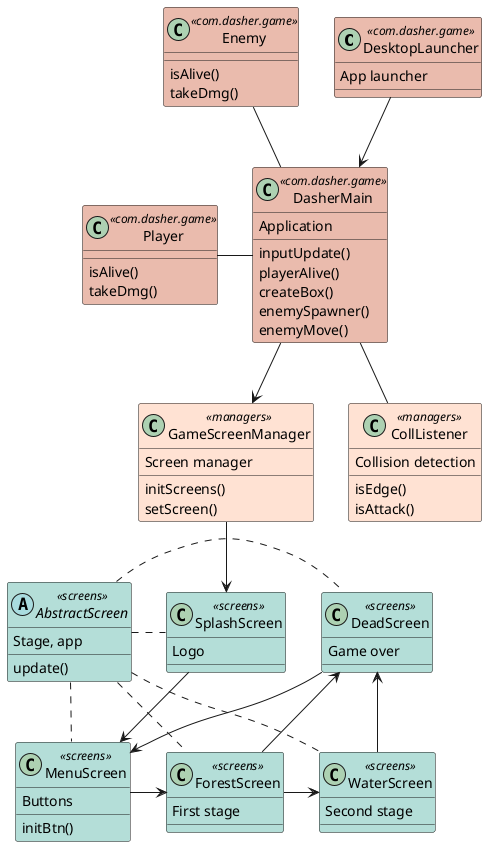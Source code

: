 @startuml
skinparam class {
    BackgroundColor<<com.dasher.game>> eabbad
    BackgroundColor<<managers>> ffe2d3
    BackgroundColor<<screens>> b4ded8
}
class DesktopLauncher <<com.dasher.game>> {
    App launcher
}
class DasherMain <<com.dasher.game>> {
    Application
    inputUpdate()
    playerAlive()
    createBox()
    enemySpawner()
    enemyMove()
}
class Enemy <<com.dasher.game>> {
    isAlive()
    takeDmg()
}
class Player <<com.dasher.game>> {
    isAlive()
    takeDmg()
}
class CollListener <<managers>> {
    Collision detection
    isEdge()
    isAttack()
}
class GameScreenManager <<managers>> {
    Screen manager
    initScreens()
    setScreen()
}

abstract class AbstractScreen <<screens>> {
    Stage, app
    update()
}
class SplashScreen <<screens>> {
    Logo
}
class MenuScreen <<screens>> {
    Buttons
    initBtn()
}
class ForestScreen <<screens>> {
    First stage
}
class WaterScreen <<screens>> {
    Second stage
}
class DeadScreen <<screens>> {
    Game over
}

DesktopLauncher --> DasherMain
DasherMain -left- Player
DasherMain -up- Enemy
DasherMain -- CollListener
DasherMain --> GameScreenManager
GameScreenManager --> SplashScreen
SplashScreen --> MenuScreen
MenuScreen -right-> ForestScreen
ForestScreen -> WaterScreen
ForestScreen -> DeadScreen
WaterScreen -up-> DeadScreen
DeadScreen -> MenuScreen

AbstractScreen . SplashScreen
AbstractScreen . MenuScreen
AbstractScreen . ForestScreen
AbstractScreen . WaterScreen
AbstractScreen . DeadScreen

@enduml

